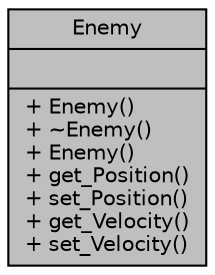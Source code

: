 digraph "Enemy"
{
 // INTERACTIVE_SVG=YES
  bgcolor="transparent";
  edge [fontname="Helvetica",fontsize="10",labelfontname="Helvetica",labelfontsize="10"];
  node [fontname="Helvetica",fontsize="10",shape=record];
  Node1 [label="{Enemy\n||+ Enemy()\l+ ~Enemy()\l+ Enemy()\l+ get_Position()\l+ set_Position()\l+ get_Velocity()\l+ set_Velocity()\l}",height=0.2,width=0.4,color="black", fillcolor="grey75", style="filled" fontcolor="black"];
}
